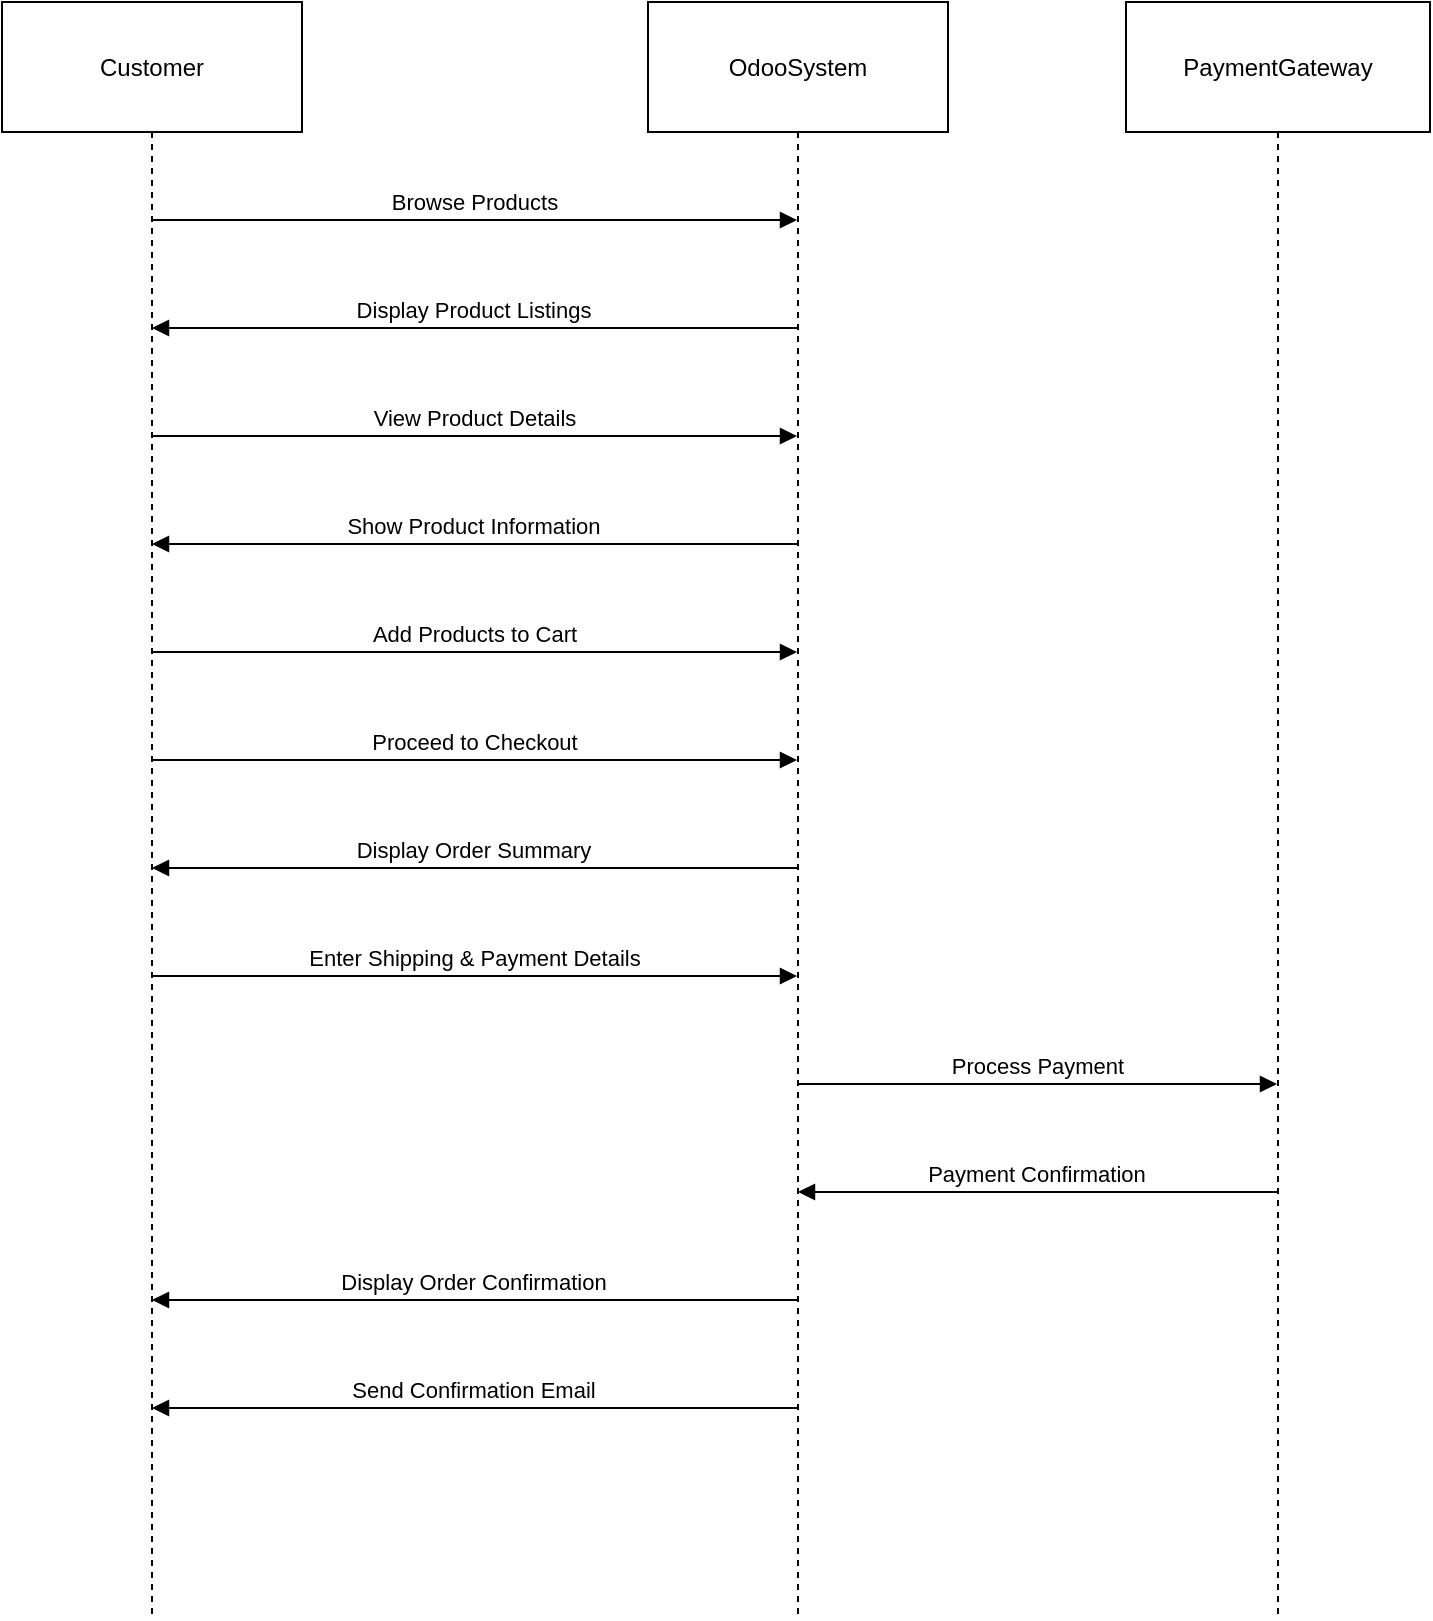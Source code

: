 <mxfile version="24.8.3">
  <diagram name="Page-1" id="3MlotVw4E1SFgMFV8KcT">
    <mxGraphModel dx="1434" dy="801" grid="1" gridSize="10" guides="1" tooltips="1" connect="1" arrows="1" fold="1" page="0" pageScale="1" pageWidth="850" pageHeight="1100" math="0" shadow="0">
      <root>
        <mxCell id="0" />
        <mxCell id="1" parent="0" />
        <mxCell id="OzvzXgD8tJ9p34uOT7yW-1" value="Customer" style="shape=umlLifeline;perimeter=lifelinePerimeter;whiteSpace=wrap;container=1;dropTarget=0;collapsible=0;recursiveResize=0;outlineConnect=0;portConstraint=eastwest;newEdgeStyle={&quot;edgeStyle&quot;:&quot;elbowEdgeStyle&quot;,&quot;elbow&quot;:&quot;vertical&quot;,&quot;curved&quot;:0,&quot;rounded&quot;:0};size=65;" vertex="1" parent="1">
          <mxGeometry x="20" y="20" width="150" height="808" as="geometry" />
        </mxCell>
        <mxCell id="OzvzXgD8tJ9p34uOT7yW-2" value="OdooSystem" style="shape=umlLifeline;perimeter=lifelinePerimeter;whiteSpace=wrap;container=1;dropTarget=0;collapsible=0;recursiveResize=0;outlineConnect=0;portConstraint=eastwest;newEdgeStyle={&quot;edgeStyle&quot;:&quot;elbowEdgeStyle&quot;,&quot;elbow&quot;:&quot;vertical&quot;,&quot;curved&quot;:0,&quot;rounded&quot;:0};size=65;" vertex="1" parent="1">
          <mxGeometry x="343" y="20" width="150" height="808" as="geometry" />
        </mxCell>
        <mxCell id="OzvzXgD8tJ9p34uOT7yW-3" value="PaymentGateway" style="shape=umlLifeline;perimeter=lifelinePerimeter;whiteSpace=wrap;container=1;dropTarget=0;collapsible=0;recursiveResize=0;outlineConnect=0;portConstraint=eastwest;newEdgeStyle={&quot;edgeStyle&quot;:&quot;elbowEdgeStyle&quot;,&quot;elbow&quot;:&quot;vertical&quot;,&quot;curved&quot;:0,&quot;rounded&quot;:0};size=65;" vertex="1" parent="1">
          <mxGeometry x="582" y="20" width="152" height="808" as="geometry" />
        </mxCell>
        <mxCell id="OzvzXgD8tJ9p34uOT7yW-4" value="Browse Products" style="verticalAlign=bottom;edgeStyle=elbowEdgeStyle;elbow=vertical;curved=0;rounded=0;endArrow=block;" edge="1" parent="1" source="OzvzXgD8tJ9p34uOT7yW-1" target="OzvzXgD8tJ9p34uOT7yW-2">
          <mxGeometry relative="1" as="geometry">
            <Array as="points">
              <mxPoint x="265" y="129" />
            </Array>
          </mxGeometry>
        </mxCell>
        <mxCell id="OzvzXgD8tJ9p34uOT7yW-5" value="Display Product Listings" style="verticalAlign=bottom;edgeStyle=elbowEdgeStyle;elbow=vertical;curved=0;rounded=0;endArrow=block;" edge="1" parent="1" source="OzvzXgD8tJ9p34uOT7yW-2" target="OzvzXgD8tJ9p34uOT7yW-1">
          <mxGeometry relative="1" as="geometry">
            <Array as="points">
              <mxPoint x="268" y="183" />
            </Array>
          </mxGeometry>
        </mxCell>
        <mxCell id="OzvzXgD8tJ9p34uOT7yW-6" value="View Product Details" style="verticalAlign=bottom;edgeStyle=elbowEdgeStyle;elbow=vertical;curved=0;rounded=0;endArrow=block;" edge="1" parent="1" source="OzvzXgD8tJ9p34uOT7yW-1" target="OzvzXgD8tJ9p34uOT7yW-2">
          <mxGeometry relative="1" as="geometry">
            <Array as="points">
              <mxPoint x="265" y="237" />
            </Array>
          </mxGeometry>
        </mxCell>
        <mxCell id="OzvzXgD8tJ9p34uOT7yW-7" value="Show Product Information" style="verticalAlign=bottom;edgeStyle=elbowEdgeStyle;elbow=vertical;curved=0;rounded=0;endArrow=block;" edge="1" parent="1" source="OzvzXgD8tJ9p34uOT7yW-2" target="OzvzXgD8tJ9p34uOT7yW-1">
          <mxGeometry relative="1" as="geometry">
            <Array as="points">
              <mxPoint x="268" y="291" />
            </Array>
          </mxGeometry>
        </mxCell>
        <mxCell id="OzvzXgD8tJ9p34uOT7yW-8" value="Add Products to Cart" style="verticalAlign=bottom;edgeStyle=elbowEdgeStyle;elbow=vertical;curved=0;rounded=0;endArrow=block;" edge="1" parent="1" source="OzvzXgD8tJ9p34uOT7yW-1" target="OzvzXgD8tJ9p34uOT7yW-2">
          <mxGeometry relative="1" as="geometry">
            <Array as="points">
              <mxPoint x="265" y="345" />
            </Array>
          </mxGeometry>
        </mxCell>
        <mxCell id="OzvzXgD8tJ9p34uOT7yW-9" value="Proceed to Checkout" style="verticalAlign=bottom;edgeStyle=elbowEdgeStyle;elbow=vertical;curved=0;rounded=0;endArrow=block;" edge="1" parent="1" source="OzvzXgD8tJ9p34uOT7yW-1" target="OzvzXgD8tJ9p34uOT7yW-2">
          <mxGeometry relative="1" as="geometry">
            <Array as="points">
              <mxPoint x="265" y="399" />
            </Array>
          </mxGeometry>
        </mxCell>
        <mxCell id="OzvzXgD8tJ9p34uOT7yW-10" value="Display Order Summary" style="verticalAlign=bottom;edgeStyle=elbowEdgeStyle;elbow=vertical;curved=0;rounded=0;endArrow=block;" edge="1" parent="1" source="OzvzXgD8tJ9p34uOT7yW-2" target="OzvzXgD8tJ9p34uOT7yW-1">
          <mxGeometry relative="1" as="geometry">
            <Array as="points">
              <mxPoint x="268" y="453" />
            </Array>
          </mxGeometry>
        </mxCell>
        <mxCell id="OzvzXgD8tJ9p34uOT7yW-11" value="Enter Shipping &amp; Payment Details" style="verticalAlign=bottom;edgeStyle=elbowEdgeStyle;elbow=vertical;curved=0;rounded=0;endArrow=block;" edge="1" parent="1" source="OzvzXgD8tJ9p34uOT7yW-1" target="OzvzXgD8tJ9p34uOT7yW-2">
          <mxGeometry relative="1" as="geometry">
            <Array as="points">
              <mxPoint x="265" y="507" />
            </Array>
          </mxGeometry>
        </mxCell>
        <mxCell id="OzvzXgD8tJ9p34uOT7yW-12" value="Process Payment" style="verticalAlign=bottom;edgeStyle=elbowEdgeStyle;elbow=vertical;curved=0;rounded=0;endArrow=block;" edge="1" parent="1" source="OzvzXgD8tJ9p34uOT7yW-2" target="OzvzXgD8tJ9p34uOT7yW-3">
          <mxGeometry relative="1" as="geometry">
            <Array as="points">
              <mxPoint x="547" y="561" />
            </Array>
          </mxGeometry>
        </mxCell>
        <mxCell id="OzvzXgD8tJ9p34uOT7yW-13" value="Payment Confirmation" style="verticalAlign=bottom;edgeStyle=elbowEdgeStyle;elbow=vertical;curved=0;rounded=0;endArrow=block;" edge="1" parent="1" source="OzvzXgD8tJ9p34uOT7yW-3" target="OzvzXgD8tJ9p34uOT7yW-2">
          <mxGeometry relative="1" as="geometry">
            <Array as="points">
              <mxPoint x="550" y="615" />
            </Array>
          </mxGeometry>
        </mxCell>
        <mxCell id="OzvzXgD8tJ9p34uOT7yW-14" value="Display Order Confirmation" style="verticalAlign=bottom;edgeStyle=elbowEdgeStyle;elbow=vertical;curved=0;rounded=0;endArrow=block;" edge="1" parent="1" source="OzvzXgD8tJ9p34uOT7yW-2" target="OzvzXgD8tJ9p34uOT7yW-1">
          <mxGeometry relative="1" as="geometry">
            <Array as="points">
              <mxPoint x="268" y="669" />
            </Array>
          </mxGeometry>
        </mxCell>
        <mxCell id="OzvzXgD8tJ9p34uOT7yW-15" value="Send Confirmation Email" style="verticalAlign=bottom;edgeStyle=elbowEdgeStyle;elbow=vertical;curved=0;rounded=0;endArrow=block;" edge="1" parent="1" source="OzvzXgD8tJ9p34uOT7yW-2" target="OzvzXgD8tJ9p34uOT7yW-1">
          <mxGeometry relative="1" as="geometry">
            <Array as="points">
              <mxPoint x="268" y="723" />
            </Array>
          </mxGeometry>
        </mxCell>
      </root>
    </mxGraphModel>
  </diagram>
</mxfile>
